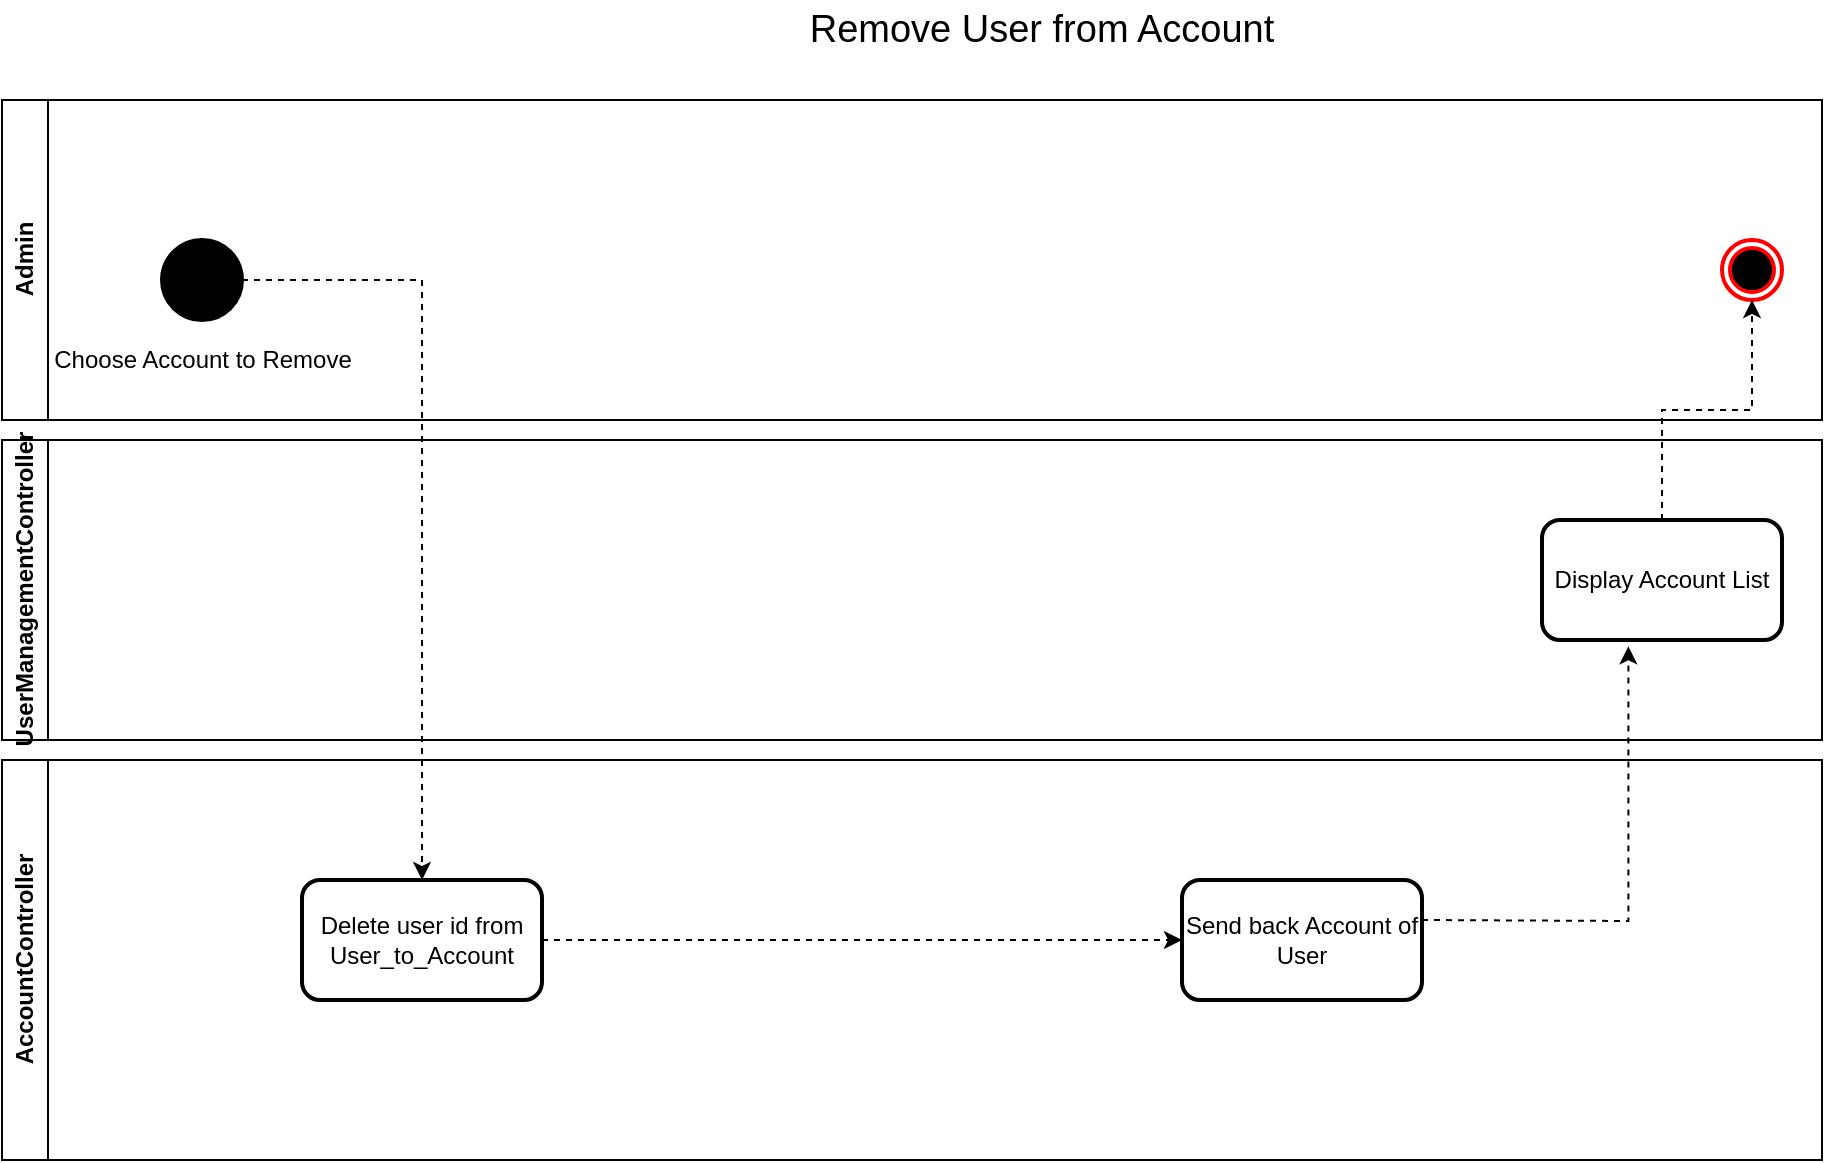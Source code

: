 <mxfile version="20.8.18" type="github">
  <diagram name="Page-1" id="P3PQngJmLElXmFgzYFwt">
    <mxGraphModel dx="1144" dy="647" grid="1" gridSize="10" guides="1" tooltips="1" connect="1" arrows="1" fold="1" page="1" pageScale="1" pageWidth="850" pageHeight="1100" math="0" shadow="0">
      <root>
        <mxCell id="0" />
        <mxCell id="1" parent="0" />
        <mxCell id="cWZmI4s8moaGlqcUPDwN-1" value="Admin" style="swimlane;horizontal=0;whiteSpace=wrap;html=1;" parent="1" vertex="1">
          <mxGeometry x="40" y="130" width="910" height="160" as="geometry" />
        </mxCell>
        <mxCell id="cWZmI4s8moaGlqcUPDwN-2" value="Choose Account to Remove" style="shape=ellipse;html=1;fillColor=strokeColor;strokeWidth=2;verticalLabelPosition=bottom;verticalAlignment=top;perimeter=ellipsePerimeter;" parent="cWZmI4s8moaGlqcUPDwN-1" vertex="1">
          <mxGeometry x="80" y="70" width="40" height="40" as="geometry" />
        </mxCell>
        <mxCell id="cWZmI4s8moaGlqcUPDwN-3" value="" style="ellipse;html=1;shape=endState;fillColor=#000000;strokeColor=#ff0000;strokeWidth=2;fontFamily=Helvetica;fontSize=12;fontColor=default;" parent="cWZmI4s8moaGlqcUPDwN-1" vertex="1">
          <mxGeometry x="860" y="70" width="30" height="30" as="geometry" />
        </mxCell>
        <mxCell id="cWZmI4s8moaGlqcUPDwN-4" value="UserManagementController" style="swimlane;horizontal=0;whiteSpace=wrap;html=1;" parent="1" vertex="1">
          <mxGeometry x="40" y="300" width="910" height="150" as="geometry" />
        </mxCell>
        <mxCell id="cWZmI4s8moaGlqcUPDwN-5" value="Display Account List" style="rounded=1;whiteSpace=wrap;html=1;strokeWidth=2;fontFamily=Helvetica;fontSize=12;" parent="cWZmI4s8moaGlqcUPDwN-4" vertex="1">
          <mxGeometry x="770" y="40" width="120" height="60" as="geometry" />
        </mxCell>
        <mxCell id="cWZmI4s8moaGlqcUPDwN-7" value="AccountController" style="swimlane;horizontal=0;whiteSpace=wrap;html=1;" parent="1" vertex="1">
          <mxGeometry x="40" y="460" width="910" height="200" as="geometry" />
        </mxCell>
        <mxCell id="cWZmI4s8moaGlqcUPDwN-8" style="edgeStyle=orthogonalEdgeStyle;rounded=0;orthogonalLoop=1;jettySize=auto;html=1;entryX=0;entryY=0.5;entryDx=0;entryDy=0;dashed=1;" parent="cWZmI4s8moaGlqcUPDwN-7" source="cWZmI4s8moaGlqcUPDwN-9" target="cWZmI4s8moaGlqcUPDwN-10" edge="1">
          <mxGeometry relative="1" as="geometry">
            <mxPoint x="590" y="65" as="targetPoint" />
            <Array as="points" />
          </mxGeometry>
        </mxCell>
        <mxCell id="cWZmI4s8moaGlqcUPDwN-9" value="Delete user id from User_to_Account" style="rounded=1;whiteSpace=wrap;html=1;strokeWidth=2;fontFamily=Helvetica;fontSize=12;" parent="cWZmI4s8moaGlqcUPDwN-7" vertex="1">
          <mxGeometry x="150" y="60" width="120" height="60" as="geometry" />
        </mxCell>
        <mxCell id="cWZmI4s8moaGlqcUPDwN-10" value="Send back Account of User" style="rounded=1;whiteSpace=wrap;html=1;strokeWidth=2;fontFamily=Helvetica;fontSize=12;" parent="cWZmI4s8moaGlqcUPDwN-7" vertex="1">
          <mxGeometry x="590" y="60" width="120" height="60" as="geometry" />
        </mxCell>
        <mxCell id="cWZmI4s8moaGlqcUPDwN-11" style="edgeStyle=orthogonalEdgeStyle;rounded=0;orthogonalLoop=1;jettySize=auto;html=1;entryX=0.5;entryY=1;entryDx=0;entryDy=0;dashed=1;strokeWidth=1;fontFamily=Helvetica;fontSize=12;fontColor=default;" parent="1" source="cWZmI4s8moaGlqcUPDwN-5" target="cWZmI4s8moaGlqcUPDwN-3" edge="1">
          <mxGeometry relative="1" as="geometry" />
        </mxCell>
        <mxCell id="cWZmI4s8moaGlqcUPDwN-13" value="Remove User from Account" style="text;html=1;strokeColor=none;fillColor=none;align=center;verticalAlign=middle;whiteSpace=wrap;rounded=0;fontSize=19;" parent="1" vertex="1">
          <mxGeometry x="420" y="80" width="280" height="30" as="geometry" />
        </mxCell>
        <mxCell id="cWZmI4s8moaGlqcUPDwN-14" style="edgeStyle=orthogonalEdgeStyle;rounded=0;orthogonalLoop=1;jettySize=auto;html=1;entryX=0.36;entryY=1.053;entryDx=0;entryDy=0;entryPerimeter=0;dashed=1;" parent="1" target="cWZmI4s8moaGlqcUPDwN-5" edge="1">
          <mxGeometry relative="1" as="geometry">
            <mxPoint x="750" y="540" as="sourcePoint" />
          </mxGeometry>
        </mxCell>
        <mxCell id="cWZmI4s8moaGlqcUPDwN-16" style="edgeStyle=orthogonalEdgeStyle;rounded=0;orthogonalLoop=1;jettySize=auto;html=1;dashed=1;" parent="1" source="cWZmI4s8moaGlqcUPDwN-2" target="cWZmI4s8moaGlqcUPDwN-9" edge="1">
          <mxGeometry relative="1" as="geometry" />
        </mxCell>
      </root>
    </mxGraphModel>
  </diagram>
</mxfile>
